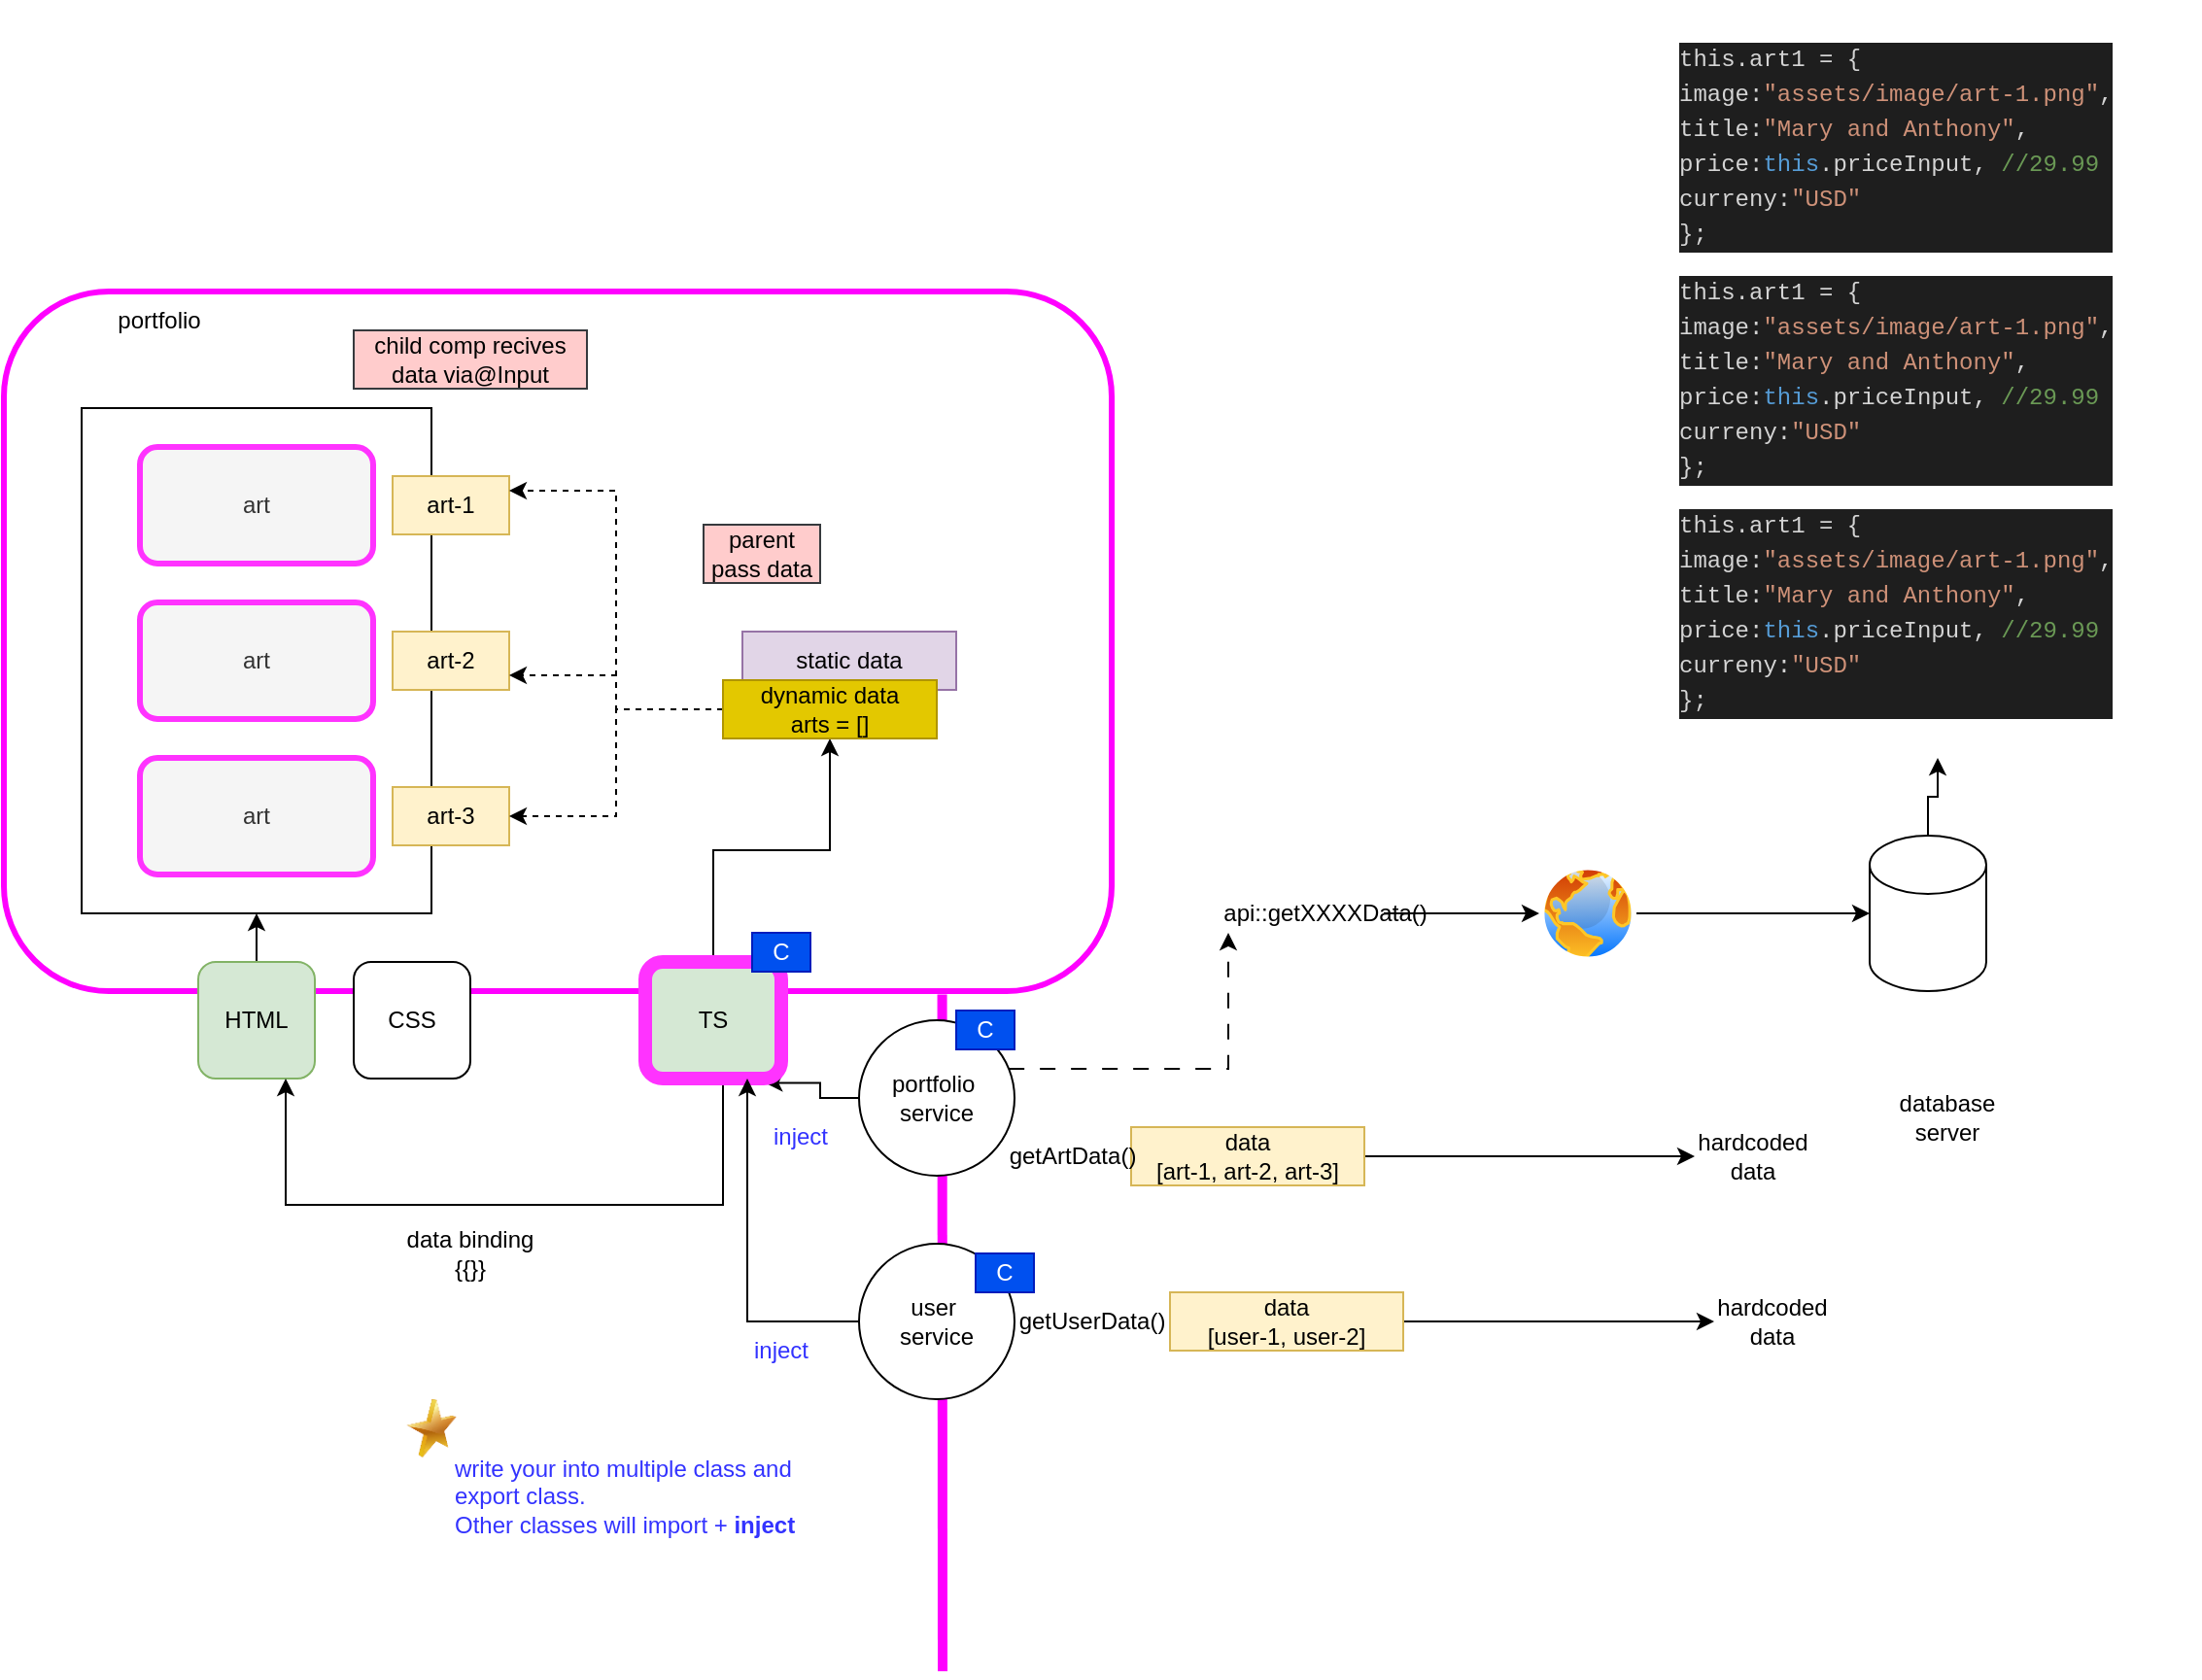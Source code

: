 <mxfile version="21.1.2" type="github" pages="2">
  <diagram name="Main" id="2RfUBt3pwpagDlwvuFOj">
    <mxGraphModel dx="1434" dy="1822" grid="1" gridSize="10" guides="1" tooltips="1" connect="1" arrows="1" fold="1" page="1" pageScale="1" pageWidth="850" pageHeight="1100" math="0" shadow="0">
      <root>
        <mxCell id="0" />
        <mxCell id="1" parent="0" />
        <mxCell id="5L868VNpYR84aTYLt7mF-43" value="" style="endArrow=none;html=1;rounded=0;entryX=0.847;entryY=1.005;entryDx=0;entryDy=0;entryPerimeter=0;strokeColor=#FF00FF;strokeWidth=5;" parent="1" target="5L868VNpYR84aTYLt7mF-3" edge="1">
          <mxGeometry width="50" height="50" relative="1" as="geometry">
            <mxPoint x="653" y="800" as="sourcePoint" />
            <mxPoint x="740" y="430" as="targetPoint" />
          </mxGeometry>
        </mxCell>
        <mxCell id="5L868VNpYR84aTYLt7mF-3" value="" style="rounded=1;whiteSpace=wrap;html=1;strokeColor=#FF00FF;strokeWidth=3;" parent="1" vertex="1">
          <mxGeometry x="170" y="90" width="570" height="360" as="geometry" />
        </mxCell>
        <mxCell id="5L868VNpYR84aTYLt7mF-20" value="" style="rounded=0;whiteSpace=wrap;html=1;" parent="1" vertex="1">
          <mxGeometry x="210" y="150" width="180" height="260" as="geometry" />
        </mxCell>
        <mxCell id="5L868VNpYR84aTYLt7mF-4" value="portfolio" style="text;html=1;strokeColor=none;fillColor=none;align=center;verticalAlign=middle;whiteSpace=wrap;rounded=0;" parent="1" vertex="1">
          <mxGeometry x="220" y="90" width="60" height="30" as="geometry" />
        </mxCell>
        <mxCell id="5L868VNpYR84aTYLt7mF-5" value="art" style="rounded=1;whiteSpace=wrap;html=1;fillColor=#f5f5f5;fontColor=#333333;strokeColor=#FF33FF;strokeWidth=3;" parent="1" vertex="1">
          <mxGeometry x="240" y="170" width="120" height="60" as="geometry" />
        </mxCell>
        <mxCell id="5L868VNpYR84aTYLt7mF-6" value="art" style="rounded=1;whiteSpace=wrap;html=1;fillColor=#f5f5f5;fontColor=#333333;strokeColor=#FF33FF;strokeWidth=3;" parent="1" vertex="1">
          <mxGeometry x="240" y="250" width="120" height="60" as="geometry" />
        </mxCell>
        <mxCell id="5L868VNpYR84aTYLt7mF-7" value="art" style="rounded=1;whiteSpace=wrap;html=1;fillColor=#f5f5f5;fontColor=#333333;strokeColor=#FF33FF;strokeWidth=3;" parent="1" vertex="1">
          <mxGeometry x="240" y="330" width="120" height="60" as="geometry" />
        </mxCell>
        <mxCell id="5L868VNpYR84aTYLt7mF-44" style="edgeStyle=orthogonalEdgeStyle;rounded=0;orthogonalLoop=1;jettySize=auto;html=1;entryX=0.881;entryY=1.037;entryDx=0;entryDy=0;entryPerimeter=0;" parent="1" source="5L868VNpYR84aTYLt7mF-8" target="5L868VNpYR84aTYLt7mF-17" edge="1">
          <mxGeometry relative="1" as="geometry" />
        </mxCell>
        <mxCell id="FjrCQXfIi8rZA_LDnA3c-7" style="edgeStyle=orthogonalEdgeStyle;rounded=0;orthogonalLoop=1;jettySize=auto;html=1;dashed=1;dashPattern=8 8;strokeWidth=1;" edge="1" parent="1" source="5L868VNpYR84aTYLt7mF-8">
          <mxGeometry relative="1" as="geometry">
            <mxPoint x="800" y="420" as="targetPoint" />
            <Array as="points">
              <mxPoint x="800" y="490" />
            </Array>
          </mxGeometry>
        </mxCell>
        <mxCell id="5L868VNpYR84aTYLt7mF-8" value="portfolio&amp;nbsp;&lt;br&gt;service" style="ellipse;whiteSpace=wrap;html=1;aspect=fixed;" parent="1" vertex="1">
          <mxGeometry x="610" y="465" width="80" height="80" as="geometry" />
        </mxCell>
        <mxCell id="5L868VNpYR84aTYLt7mF-57" style="edgeStyle=orthogonalEdgeStyle;rounded=0;orthogonalLoop=1;jettySize=auto;html=1;entryX=0.5;entryY=1;entryDx=0;entryDy=0;" parent="1" source="5L868VNpYR84aTYLt7mF-9" target="5L868VNpYR84aTYLt7mF-56" edge="1">
          <mxGeometry relative="1" as="geometry" />
        </mxCell>
        <mxCell id="5L868VNpYR84aTYLt7mF-9" value="" style="shape=cylinder3;whiteSpace=wrap;html=1;boundedLbl=1;backgroundOutline=1;size=15;" parent="1" vertex="1">
          <mxGeometry x="1130" y="370" width="60" height="80" as="geometry" />
        </mxCell>
        <mxCell id="5L868VNpYR84aTYLt7mF-13" style="edgeStyle=orthogonalEdgeStyle;rounded=0;orthogonalLoop=1;jettySize=auto;html=1;entryX=0;entryY=0.5;entryDx=0;entryDy=0;entryPerimeter=0;" parent="1" source="5L868VNpYR84aTYLt7mF-10" target="5L868VNpYR84aTYLt7mF-9" edge="1">
          <mxGeometry relative="1" as="geometry" />
        </mxCell>
        <mxCell id="5L868VNpYR84aTYLt7mF-10" value="" style="image;aspect=fixed;perimeter=ellipsePerimeter;html=1;align=center;shadow=0;dashed=0;spacingTop=3;image=img/lib/active_directory/internet_globe.svg;" parent="1" vertex="1">
          <mxGeometry x="960" y="385" width="50" height="50" as="geometry" />
        </mxCell>
        <mxCell id="5L868VNpYR84aTYLt7mF-11" value="database server" style="text;html=1;strokeColor=none;fillColor=none;align=center;verticalAlign=middle;whiteSpace=wrap;rounded=0;" parent="1" vertex="1">
          <mxGeometry x="1140" y="500" width="60" height="30" as="geometry" />
        </mxCell>
        <mxCell id="5L868VNpYR84aTYLt7mF-21" style="edgeStyle=orthogonalEdgeStyle;rounded=0;orthogonalLoop=1;jettySize=auto;html=1;" parent="1" source="5L868VNpYR84aTYLt7mF-16" target="5L868VNpYR84aTYLt7mF-20" edge="1">
          <mxGeometry relative="1" as="geometry" />
        </mxCell>
        <mxCell id="5L868VNpYR84aTYLt7mF-16" value="HTML" style="rounded=1;whiteSpace=wrap;html=1;fillColor=#d5e8d4;strokeColor=#82b366;" parent="1" vertex="1">
          <mxGeometry x="270" y="435" width="60" height="60" as="geometry" />
        </mxCell>
        <mxCell id="5L868VNpYR84aTYLt7mF-30" style="edgeStyle=orthogonalEdgeStyle;rounded=0;orthogonalLoop=1;jettySize=auto;html=1;entryX=0.75;entryY=1;entryDx=0;entryDy=0;" parent="1" source="5L868VNpYR84aTYLt7mF-17" target="5L868VNpYR84aTYLt7mF-16" edge="1">
          <mxGeometry relative="1" as="geometry">
            <Array as="points">
              <mxPoint x="540" y="560" />
              <mxPoint x="315" y="560" />
            </Array>
          </mxGeometry>
        </mxCell>
        <mxCell id="5L868VNpYR84aTYLt7mF-35" style="edgeStyle=orthogonalEdgeStyle;rounded=0;orthogonalLoop=1;jettySize=auto;html=1;" parent="1" source="5L868VNpYR84aTYLt7mF-17" target="5L868VNpYR84aTYLt7mF-34" edge="1">
          <mxGeometry relative="1" as="geometry" />
        </mxCell>
        <mxCell id="5L868VNpYR84aTYLt7mF-17" value="TS" style="rounded=1;whiteSpace=wrap;html=1;fillColor=#d5e8d4;strokeColor=#FF33FF;strokeWidth=7;" parent="1" vertex="1">
          <mxGeometry x="500" y="435" width="70" height="60" as="geometry" />
        </mxCell>
        <mxCell id="5L868VNpYR84aTYLt7mF-18" value="CSS" style="rounded=1;whiteSpace=wrap;html=1;" parent="1" vertex="1">
          <mxGeometry x="350" y="435" width="60" height="60" as="geometry" />
        </mxCell>
        <mxCell id="FjrCQXfIi8rZA_LDnA3c-2" style="edgeStyle=orthogonalEdgeStyle;rounded=0;orthogonalLoop=1;jettySize=auto;html=1;entryX=0;entryY=0.5;entryDx=0;entryDy=0;" edge="1" parent="1" source="5L868VNpYR84aTYLt7mF-23" target="FjrCQXfIi8rZA_LDnA3c-1">
          <mxGeometry relative="1" as="geometry" />
        </mxCell>
        <mxCell id="5L868VNpYR84aTYLt7mF-23" value="data &lt;br&gt;[art-1, art-2, art-3]" style="text;html=1;strokeColor=#d6b656;fillColor=#fff2cc;align=center;verticalAlign=middle;whiteSpace=wrap;rounded=0;" parent="1" vertex="1">
          <mxGeometry x="750" y="520" width="120" height="30" as="geometry" />
        </mxCell>
        <mxCell id="5L868VNpYR84aTYLt7mF-24" value="art-3" style="text;html=1;strokeColor=#d6b656;fillColor=#fff2cc;align=center;verticalAlign=middle;whiteSpace=wrap;rounded=0;" parent="1" vertex="1">
          <mxGeometry x="370" y="345" width="60" height="30" as="geometry" />
        </mxCell>
        <mxCell id="5L868VNpYR84aTYLt7mF-25" value="art-2" style="text;html=1;strokeColor=#d6b656;fillColor=#fff2cc;align=center;verticalAlign=middle;whiteSpace=wrap;rounded=0;" parent="1" vertex="1">
          <mxGeometry x="370" y="265" width="60" height="30" as="geometry" />
        </mxCell>
        <mxCell id="5L868VNpYR84aTYLt7mF-26" value="art-1" style="text;html=1;strokeColor=#d6b656;fillColor=#fff2cc;align=center;verticalAlign=middle;whiteSpace=wrap;rounded=0;" parent="1" vertex="1">
          <mxGeometry x="370" y="185" width="60" height="30" as="geometry" />
        </mxCell>
        <mxCell id="5L868VNpYR84aTYLt7mF-27" value="&lt;div style=&quot;color: rgb(212, 212, 212); background-color: rgb(30, 30, 30); font-family: Menlo, Monaco, &amp;quot;Courier New&amp;quot;, monospace; line-height: 18px;&quot;&gt;&lt;div&gt;this.art1  = {&lt;/div&gt;&lt;div&gt;    image:&lt;span style=&quot;color: #ce9178;&quot;&gt;&quot;assets/image/art-1.png&quot;&lt;/span&gt;,&lt;/div&gt;&lt;div&gt;    title:&lt;span style=&quot;color: #ce9178;&quot;&gt;&quot;Mary and Anthony&quot;&lt;/span&gt;,&lt;/div&gt;&lt;div&gt;    price:&lt;span style=&quot;color: #569cd6;&quot;&gt;this&lt;/span&gt;.priceInput, &lt;span style=&quot;color: #6a9955;&quot;&gt;//29.99&lt;/span&gt;&lt;/div&gt;&lt;div&gt;    curreny:&lt;span style=&quot;color: #ce9178;&quot;&gt;&quot;USD&quot;&lt;/span&gt;&lt;/div&gt;&lt;div&gt;   };&lt;/div&gt;&lt;/div&gt;" style="text;html=1;strokeColor=none;fillColor=none;align=left;verticalAlign=middle;whiteSpace=wrap;rounded=0;" parent="1" vertex="1">
          <mxGeometry x="1030" y="60" width="270" height="150" as="geometry" />
        </mxCell>
        <mxCell id="5L868VNpYR84aTYLt7mF-31" value="data binding&lt;br&gt;{{}}" style="text;html=1;strokeColor=none;fillColor=none;align=center;verticalAlign=middle;whiteSpace=wrap;rounded=0;" parent="1" vertex="1">
          <mxGeometry x="350" y="570" width="120" height="30" as="geometry" />
        </mxCell>
        <mxCell id="5L868VNpYR84aTYLt7mF-33" value="static data" style="text;html=1;strokeColor=#9673a6;fillColor=#e1d5e7;align=center;verticalAlign=middle;whiteSpace=wrap;rounded=0;" parent="1" vertex="1">
          <mxGeometry x="550" y="265" width="110" height="30" as="geometry" />
        </mxCell>
        <mxCell id="5L868VNpYR84aTYLt7mF-50" style="edgeStyle=orthogonalEdgeStyle;rounded=0;orthogonalLoop=1;jettySize=auto;html=1;entryX=1;entryY=0.25;entryDx=0;entryDy=0;dashed=1;" parent="1" source="5L868VNpYR84aTYLt7mF-34" target="5L868VNpYR84aTYLt7mF-26" edge="1">
          <mxGeometry relative="1" as="geometry" />
        </mxCell>
        <mxCell id="5L868VNpYR84aTYLt7mF-51" style="edgeStyle=orthogonalEdgeStyle;rounded=0;orthogonalLoop=1;jettySize=auto;html=1;entryX=1;entryY=0.75;entryDx=0;entryDy=0;dashed=1;" parent="1" source="5L868VNpYR84aTYLt7mF-34" target="5L868VNpYR84aTYLt7mF-25" edge="1">
          <mxGeometry relative="1" as="geometry" />
        </mxCell>
        <mxCell id="5L868VNpYR84aTYLt7mF-52" style="edgeStyle=orthogonalEdgeStyle;rounded=0;orthogonalLoop=1;jettySize=auto;html=1;entryX=1;entryY=0.5;entryDx=0;entryDy=0;dashed=1;" parent="1" source="5L868VNpYR84aTYLt7mF-34" target="5L868VNpYR84aTYLt7mF-24" edge="1">
          <mxGeometry relative="1" as="geometry" />
        </mxCell>
        <mxCell id="5L868VNpYR84aTYLt7mF-34" value="dynamic data&lt;br&gt;arts = []" style="text;html=1;strokeColor=#B09500;fillColor=#e3c800;align=center;verticalAlign=middle;whiteSpace=wrap;rounded=0;fontColor=#000000;" parent="1" vertex="1">
          <mxGeometry x="540" y="290" width="110" height="30" as="geometry" />
        </mxCell>
        <mxCell id="5L868VNpYR84aTYLt7mF-36" value="getUserData()" style="text;html=1;strokeColor=none;fillColor=none;align=center;verticalAlign=middle;whiteSpace=wrap;rounded=0;" parent="1" vertex="1">
          <mxGeometry x="700" y="605" width="60" height="30" as="geometry" />
        </mxCell>
        <mxCell id="5L868VNpYR84aTYLt7mF-48" style="edgeStyle=orthogonalEdgeStyle;rounded=0;orthogonalLoop=1;jettySize=auto;html=1;" parent="1" source="5L868VNpYR84aTYLt7mF-37" target="5L868VNpYR84aTYLt7mF-49" edge="1">
          <mxGeometry relative="1" as="geometry">
            <mxPoint x="920" y="645" as="targetPoint" />
          </mxGeometry>
        </mxCell>
        <mxCell id="5L868VNpYR84aTYLt7mF-37" value="data &lt;br&gt;[user-1, user-2]" style="text;html=1;strokeColor=#d6b656;fillColor=#fff2cc;align=center;verticalAlign=middle;whiteSpace=wrap;rounded=0;" parent="1" vertex="1">
          <mxGeometry x="770" y="605" width="120" height="30" as="geometry" />
        </mxCell>
        <mxCell id="5L868VNpYR84aTYLt7mF-38" value="getArtData()" style="text;html=1;strokeColor=none;fillColor=none;align=center;verticalAlign=middle;whiteSpace=wrap;rounded=0;" parent="1" vertex="1">
          <mxGeometry x="690" y="520" width="60" height="30" as="geometry" />
        </mxCell>
        <mxCell id="5L868VNpYR84aTYLt7mF-45" style="edgeStyle=orthogonalEdgeStyle;rounded=0;orthogonalLoop=1;jettySize=auto;html=1;entryX=0.75;entryY=1;entryDx=0;entryDy=0;" parent="1" source="5L868VNpYR84aTYLt7mF-40" target="5L868VNpYR84aTYLt7mF-17" edge="1">
          <mxGeometry relative="1" as="geometry" />
        </mxCell>
        <mxCell id="5L868VNpYR84aTYLt7mF-40" value="user&amp;nbsp;&lt;br&gt;service" style="ellipse;whiteSpace=wrap;html=1;aspect=fixed;" parent="1" vertex="1">
          <mxGeometry x="610" y="580" width="80" height="80" as="geometry" />
        </mxCell>
        <mxCell id="5L868VNpYR84aTYLt7mF-46" value="&lt;font color=&quot;#3333ff&quot;&gt;inject&lt;/font&gt;" style="text;html=1;strokeColor=none;fillColor=none;align=center;verticalAlign=middle;whiteSpace=wrap;rounded=0;" parent="1" vertex="1">
          <mxGeometry x="540" y="620" width="60" height="30" as="geometry" />
        </mxCell>
        <mxCell id="5L868VNpYR84aTYLt7mF-47" value="&lt;font color=&quot;#3333ff&quot;&gt;inject&lt;/font&gt;" style="text;html=1;strokeColor=none;fillColor=none;align=center;verticalAlign=middle;whiteSpace=wrap;rounded=0;" parent="1" vertex="1">
          <mxGeometry x="550" y="510" width="60" height="30" as="geometry" />
        </mxCell>
        <mxCell id="5L868VNpYR84aTYLt7mF-49" value="hardcoded data" style="text;html=1;strokeColor=none;fillColor=none;align=center;verticalAlign=middle;whiteSpace=wrap;rounded=0;" parent="1" vertex="1">
          <mxGeometry x="1050" y="605" width="60" height="30" as="geometry" />
        </mxCell>
        <mxCell id="5L868VNpYR84aTYLt7mF-53" value="parent pass data" style="text;html=1;strokeColor=#36393d;fillColor=#ffcccc;align=center;verticalAlign=middle;whiteSpace=wrap;rounded=0;" parent="1" vertex="1">
          <mxGeometry x="530" y="210" width="60" height="30" as="geometry" />
        </mxCell>
        <mxCell id="5L868VNpYR84aTYLt7mF-54" value="child comp recives data via@Input" style="text;html=1;strokeColor=#36393d;fillColor=#ffcccc;align=center;verticalAlign=middle;whiteSpace=wrap;rounded=0;" parent="1" vertex="1">
          <mxGeometry x="350" y="110" width="120" height="30" as="geometry" />
        </mxCell>
        <mxCell id="5L868VNpYR84aTYLt7mF-55" value="&lt;div style=&quot;color: rgb(212, 212, 212); background-color: rgb(30, 30, 30); font-family: Menlo, Monaco, &amp;quot;Courier New&amp;quot;, monospace; line-height: 18px;&quot;&gt;&lt;div&gt;this.art1  = {&lt;/div&gt;&lt;div&gt;    image:&lt;span style=&quot;color: #ce9178;&quot;&gt;&quot;assets/image/art-1.png&quot;&lt;/span&gt;,&lt;/div&gt;&lt;div&gt;    title:&lt;span style=&quot;color: #ce9178;&quot;&gt;&quot;Mary and Anthony&quot;&lt;/span&gt;,&lt;/div&gt;&lt;div&gt;    price:&lt;span style=&quot;color: #569cd6;&quot;&gt;this&lt;/span&gt;.priceInput, &lt;span style=&quot;color: #6a9955;&quot;&gt;//29.99&lt;/span&gt;&lt;/div&gt;&lt;div&gt;    curreny:&lt;span style=&quot;color: #ce9178;&quot;&gt;&quot;USD&quot;&lt;/span&gt;&lt;/div&gt;&lt;div&gt;   };&lt;/div&gt;&lt;/div&gt;" style="text;html=1;strokeColor=none;fillColor=none;align=left;verticalAlign=middle;whiteSpace=wrap;rounded=0;" parent="1" vertex="1">
          <mxGeometry x="1030" y="-60" width="270" height="150" as="geometry" />
        </mxCell>
        <mxCell id="5L868VNpYR84aTYLt7mF-56" value="&lt;div style=&quot;color: rgb(212, 212, 212); background-color: rgb(30, 30, 30); font-family: Menlo, Monaco, &amp;quot;Courier New&amp;quot;, monospace; line-height: 18px;&quot;&gt;&lt;div&gt;this.art1  = {&lt;/div&gt;&lt;div&gt;    image:&lt;span style=&quot;color: #ce9178;&quot;&gt;&quot;assets/image/art-1.png&quot;&lt;/span&gt;,&lt;/div&gt;&lt;div&gt;    title:&lt;span style=&quot;color: #ce9178;&quot;&gt;&quot;Mary and Anthony&quot;&lt;/span&gt;,&lt;/div&gt;&lt;div&gt;    price:&lt;span style=&quot;color: #569cd6;&quot;&gt;this&lt;/span&gt;.priceInput, &lt;span style=&quot;color: #6a9955;&quot;&gt;//29.99&lt;/span&gt;&lt;/div&gt;&lt;div&gt;    curreny:&lt;span style=&quot;color: #ce9178;&quot;&gt;&quot;USD&quot;&lt;/span&gt;&lt;/div&gt;&lt;div&gt;   };&lt;/div&gt;&lt;/div&gt;" style="text;html=1;strokeColor=none;fillColor=none;align=left;verticalAlign=middle;whiteSpace=wrap;rounded=0;" parent="1" vertex="1">
          <mxGeometry x="1030" y="180" width="270" height="150" as="geometry" />
        </mxCell>
        <mxCell id="FjrCQXfIi8rZA_LDnA3c-6" style="edgeStyle=orthogonalEdgeStyle;rounded=0;orthogonalLoop=1;jettySize=auto;html=1;entryX=0;entryY=0.5;entryDx=0;entryDy=0;" edge="1" parent="1" source="5kg2QzayshpMxkbTprec-1" target="5L868VNpYR84aTYLt7mF-10">
          <mxGeometry relative="1" as="geometry" />
        </mxCell>
        <mxCell id="5kg2QzayshpMxkbTprec-1" value="api::getXXXXData()" style="text;html=1;strokeColor=none;fillColor=none;align=center;verticalAlign=middle;whiteSpace=wrap;rounded=0;" vertex="1" parent="1">
          <mxGeometry x="820" y="395" width="60" height="30" as="geometry" />
        </mxCell>
        <mxCell id="pF9vPpSLCvGENIWPTR94-1" value="C" style="text;html=1;strokeColor=#001DBC;fillColor=#0050ef;align=center;verticalAlign=middle;whiteSpace=wrap;rounded=0;fontColor=#ffffff;" vertex="1" parent="1">
          <mxGeometry x="670" y="585" width="30" height="20" as="geometry" />
        </mxCell>
        <mxCell id="pF9vPpSLCvGENIWPTR94-2" value="C" style="text;html=1;strokeColor=#001DBC;fillColor=#0050ef;align=center;verticalAlign=middle;whiteSpace=wrap;rounded=0;fontColor=#ffffff;" vertex="1" parent="1">
          <mxGeometry x="660" y="460" width="30" height="20" as="geometry" />
        </mxCell>
        <mxCell id="pF9vPpSLCvGENIWPTR94-3" value="C" style="text;html=1;strokeColor=#001DBC;fillColor=#0050ef;align=center;verticalAlign=middle;whiteSpace=wrap;rounded=0;fontColor=#ffffff;" vertex="1" parent="1">
          <mxGeometry x="555" y="420" width="30" height="20" as="geometry" />
        </mxCell>
        <mxCell id="pF9vPpSLCvGENIWPTR94-4" value="&lt;font color=&quot;#3333ff&quot;&gt;write your into multiple class and export class. &lt;br&gt;Other classes will import + &lt;b&gt;inject&lt;/b&gt;&lt;/font&gt;" style="text;html=1;strokeColor=none;fillColor=none;align=left;verticalAlign=middle;whiteSpace=wrap;rounded=0;" vertex="1" parent="1">
          <mxGeometry x="400" y="680" width="180" height="60" as="geometry" />
        </mxCell>
        <mxCell id="pF9vPpSLCvGENIWPTR94-5" value="" style="image;html=1;image=img/lib/clip_art/general/Star_128x128.png" vertex="1" parent="1">
          <mxGeometry x="370" y="660" width="40" height="30" as="geometry" />
        </mxCell>
        <mxCell id="FjrCQXfIi8rZA_LDnA3c-1" value="hardcoded data" style="text;html=1;strokeColor=none;fillColor=none;align=center;verticalAlign=middle;whiteSpace=wrap;rounded=0;" vertex="1" parent="1">
          <mxGeometry x="1040" y="520" width="60" height="30" as="geometry" />
        </mxCell>
      </root>
    </mxGraphModel>
  </diagram>
  <diagram name="assignment" id="9E6TrUbbGtjbWScCc4fS">
    <mxGraphModel dx="1434" dy="1822" grid="1" gridSize="10" guides="1" tooltips="1" connect="1" arrows="1" fold="1" page="1" pageScale="1" pageWidth="850" pageHeight="1100" math="0" shadow="0">
      <root>
        <mxCell id="8I9y8IWN4CTDrOjWNPRI-0" />
        <mxCell id="8I9y8IWN4CTDrOjWNPRI-1" parent="8I9y8IWN4CTDrOjWNPRI-0" />
        <mxCell id="8I9y8IWN4CTDrOjWNPRI-3" value="" style="rounded=1;whiteSpace=wrap;html=1;strokeColor=#FF00FF;strokeWidth=3;" vertex="1" parent="8I9y8IWN4CTDrOjWNPRI-1">
          <mxGeometry x="170" y="90" width="570" height="360" as="geometry" />
        </mxCell>
        <mxCell id="8I9y8IWN4CTDrOjWNPRI-4" value="" style="rounded=0;whiteSpace=wrap;html=1;" vertex="1" parent="8I9y8IWN4CTDrOjWNPRI-1">
          <mxGeometry x="210" y="150" width="180" height="260" as="geometry" />
        </mxCell>
        <mxCell id="8I9y8IWN4CTDrOjWNPRI-5" value="portfolio" style="text;html=1;strokeColor=none;fillColor=none;align=center;verticalAlign=middle;whiteSpace=wrap;rounded=0;" vertex="1" parent="8I9y8IWN4CTDrOjWNPRI-1">
          <mxGeometry x="220" y="90" width="60" height="30" as="geometry" />
        </mxCell>
        <mxCell id="8I9y8IWN4CTDrOjWNPRI-6" value="art" style="rounded=1;whiteSpace=wrap;html=1;fillColor=#f5f5f5;fontColor=#333333;strokeColor=#FF33FF;strokeWidth=3;" vertex="1" parent="8I9y8IWN4CTDrOjWNPRI-1">
          <mxGeometry x="240" y="170" width="120" height="60" as="geometry" />
        </mxCell>
        <mxCell id="8I9y8IWN4CTDrOjWNPRI-7" value="artist" style="rounded=1;whiteSpace=wrap;html=1;fillColor=#f5f5f5;fontColor=#333333;strokeColor=#FF33FF;strokeWidth=3;" vertex="1" parent="8I9y8IWN4CTDrOjWNPRI-1">
          <mxGeometry x="240" y="250" width="120" height="60" as="geometry" />
        </mxCell>
        <mxCell id="8I9y8IWN4CTDrOjWNPRI-9" style="edgeStyle=orthogonalEdgeStyle;rounded=0;orthogonalLoop=1;jettySize=auto;html=1;exitX=1;exitY=0.5;exitDx=0;exitDy=0;" edge="1" parent="8I9y8IWN4CTDrOjWNPRI-1" source="8I9y8IWN4CTDrOjWNPRI-11" target="8I9y8IWN4CTDrOjWNPRI-15">
          <mxGeometry relative="1" as="geometry">
            <Array as="points">
              <mxPoint x="720" y="470" />
              <mxPoint x="825" y="470" />
              <mxPoint x="825" y="460" />
            </Array>
          </mxGeometry>
        </mxCell>
        <mxCell id="8I9y8IWN4CTDrOjWNPRI-10" style="edgeStyle=orthogonalEdgeStyle;rounded=0;orthogonalLoop=1;jettySize=auto;html=1;entryX=0.881;entryY=1.037;entryDx=0;entryDy=0;entryPerimeter=0;exitX=0.5;exitY=1;exitDx=0;exitDy=0;" edge="1" parent="8I9y8IWN4CTDrOjWNPRI-1" source="8I9y8IWN4CTDrOjWNPRI-11" target="8I9y8IWN4CTDrOjWNPRI-21">
          <mxGeometry relative="1" as="geometry">
            <Array as="points">
              <mxPoint x="680" y="510" />
              <mxPoint x="562" y="510" />
            </Array>
          </mxGeometry>
        </mxCell>
        <mxCell id="8I9y8IWN4CTDrOjWNPRI-11" value="portfolio&amp;nbsp;&lt;br&gt;service" style="ellipse;whiteSpace=wrap;html=1;aspect=fixed;" vertex="1" parent="8I9y8IWN4CTDrOjWNPRI-1">
          <mxGeometry x="640" y="425" width="80" height="80" as="geometry" />
        </mxCell>
        <mxCell id="8I9y8IWN4CTDrOjWNPRI-12" style="edgeStyle=orthogonalEdgeStyle;rounded=0;orthogonalLoop=1;jettySize=auto;html=1;entryX=0.5;entryY=1;entryDx=0;entryDy=0;" edge="1" parent="8I9y8IWN4CTDrOjWNPRI-1" source="8I9y8IWN4CTDrOjWNPRI-13" target="8I9y8IWN4CTDrOjWNPRI-47">
          <mxGeometry relative="1" as="geometry" />
        </mxCell>
        <mxCell id="8I9y8IWN4CTDrOjWNPRI-13" value="" style="shape=cylinder3;whiteSpace=wrap;html=1;boundedLbl=1;backgroundOutline=1;size=15;" vertex="1" parent="8I9y8IWN4CTDrOjWNPRI-1">
          <mxGeometry x="1140" y="420" width="60" height="80" as="geometry" />
        </mxCell>
        <mxCell id="8I9y8IWN4CTDrOjWNPRI-14" style="edgeStyle=orthogonalEdgeStyle;rounded=0;orthogonalLoop=1;jettySize=auto;html=1;entryX=0;entryY=0.5;entryDx=0;entryDy=0;entryPerimeter=0;" edge="1" parent="8I9y8IWN4CTDrOjWNPRI-1" source="8I9y8IWN4CTDrOjWNPRI-15" target="8I9y8IWN4CTDrOjWNPRI-13">
          <mxGeometry relative="1" as="geometry" />
        </mxCell>
        <mxCell id="8I9y8IWN4CTDrOjWNPRI-15" value="" style="image;aspect=fixed;perimeter=ellipsePerimeter;html=1;align=center;shadow=0;dashed=0;spacingTop=3;image=img/lib/active_directory/internet_globe.svg;" vertex="1" parent="8I9y8IWN4CTDrOjWNPRI-1">
          <mxGeometry x="960" y="435" width="50" height="50" as="geometry" />
        </mxCell>
        <mxCell id="8I9y8IWN4CTDrOjWNPRI-16" value="database server" style="text;html=1;strokeColor=none;fillColor=none;align=center;verticalAlign=middle;whiteSpace=wrap;rounded=0;" vertex="1" parent="8I9y8IWN4CTDrOjWNPRI-1">
          <mxGeometry x="1140" y="500" width="60" height="30" as="geometry" />
        </mxCell>
        <mxCell id="8I9y8IWN4CTDrOjWNPRI-17" style="edgeStyle=orthogonalEdgeStyle;rounded=0;orthogonalLoop=1;jettySize=auto;html=1;" edge="1" parent="8I9y8IWN4CTDrOjWNPRI-1" source="8I9y8IWN4CTDrOjWNPRI-18" target="8I9y8IWN4CTDrOjWNPRI-4">
          <mxGeometry relative="1" as="geometry" />
        </mxCell>
        <mxCell id="8I9y8IWN4CTDrOjWNPRI-18" value="HTML" style="rounded=1;whiteSpace=wrap;html=1;fillColor=#d5e8d4;strokeColor=#82b366;" vertex="1" parent="8I9y8IWN4CTDrOjWNPRI-1">
          <mxGeometry x="270" y="435" width="60" height="60" as="geometry" />
        </mxCell>
        <mxCell id="8I9y8IWN4CTDrOjWNPRI-19" style="edgeStyle=orthogonalEdgeStyle;rounded=0;orthogonalLoop=1;jettySize=auto;html=1;entryX=0.75;entryY=1;entryDx=0;entryDy=0;" edge="1" parent="8I9y8IWN4CTDrOjWNPRI-1" source="8I9y8IWN4CTDrOjWNPRI-21" target="8I9y8IWN4CTDrOjWNPRI-18">
          <mxGeometry relative="1" as="geometry">
            <Array as="points">
              <mxPoint x="540" y="560" />
              <mxPoint x="315" y="560" />
            </Array>
          </mxGeometry>
        </mxCell>
        <mxCell id="8I9y8IWN4CTDrOjWNPRI-20" style="edgeStyle=orthogonalEdgeStyle;rounded=0;orthogonalLoop=1;jettySize=auto;html=1;" edge="1" parent="8I9y8IWN4CTDrOjWNPRI-1" source="8I9y8IWN4CTDrOjWNPRI-21" target="8I9y8IWN4CTDrOjWNPRI-34">
          <mxGeometry relative="1" as="geometry" />
        </mxCell>
        <mxCell id="8I9y8IWN4CTDrOjWNPRI-21" value="TS" style="rounded=1;whiteSpace=wrap;html=1;fillColor=#d5e8d4;strokeColor=#FF33FF;strokeWidth=7;" vertex="1" parent="8I9y8IWN4CTDrOjWNPRI-1">
          <mxGeometry x="500" y="435" width="70" height="60" as="geometry" />
        </mxCell>
        <mxCell id="8I9y8IWN4CTDrOjWNPRI-22" value="CSS" style="rounded=1;whiteSpace=wrap;html=1;" vertex="1" parent="8I9y8IWN4CTDrOjWNPRI-1">
          <mxGeometry x="350" y="435" width="60" height="60" as="geometry" />
        </mxCell>
        <mxCell id="8I9y8IWN4CTDrOjWNPRI-23" value="API" style="text;html=1;strokeColor=none;fillColor=none;align=center;verticalAlign=middle;whiteSpace=wrap;rounded=0;" vertex="1" parent="8I9y8IWN4CTDrOjWNPRI-1">
          <mxGeometry x="950" y="400" width="60" height="30" as="geometry" />
        </mxCell>
        <mxCell id="8I9y8IWN4CTDrOjWNPRI-24" value="data &lt;br&gt;[art-1, art-2, art-3]" style="text;html=1;strokeColor=#d6b656;fillColor=#fff2cc;align=center;verticalAlign=middle;whiteSpace=wrap;rounded=0;" vertex="1" parent="8I9y8IWN4CTDrOjWNPRI-1">
          <mxGeometry x="680" y="550" width="120" height="30" as="geometry" />
        </mxCell>
        <mxCell id="8I9y8IWN4CTDrOjWNPRI-26" value="artist[0]" style="text;html=1;strokeColor=#d6b656;fillColor=#fff2cc;align=center;verticalAlign=middle;whiteSpace=wrap;rounded=0;" vertex="1" parent="8I9y8IWN4CTDrOjWNPRI-1">
          <mxGeometry x="370" y="265" width="60" height="30" as="geometry" />
        </mxCell>
        <mxCell id="8I9y8IWN4CTDrOjWNPRI-27" value="art[0]" style="text;html=1;strokeColor=#d6b656;fillColor=#fff2cc;align=center;verticalAlign=middle;whiteSpace=wrap;rounded=0;" vertex="1" parent="8I9y8IWN4CTDrOjWNPRI-1">
          <mxGeometry x="370" y="185" width="60" height="30" as="geometry" />
        </mxCell>
        <mxCell id="8I9y8IWN4CTDrOjWNPRI-28" value="&lt;div style=&quot;color: rgb(212, 212, 212); background-color: rgb(30, 30, 30); font-family: Menlo, Monaco, &amp;quot;Courier New&amp;quot;, monospace; line-height: 18px;&quot;&gt;&lt;div&gt;this.art1  = {&lt;/div&gt;&lt;div&gt;    image:&lt;span style=&quot;color: #ce9178;&quot;&gt;&quot;assets/image/art-1.png&quot;&lt;/span&gt;,&lt;/div&gt;&lt;div&gt;    title:&lt;span style=&quot;color: #ce9178;&quot;&gt;&quot;Mary and Anthony&quot;&lt;/span&gt;,&lt;/div&gt;&lt;div&gt;    price:&lt;span style=&quot;color: #569cd6;&quot;&gt;this&lt;/span&gt;.priceInput, &lt;span style=&quot;color: #6a9955;&quot;&gt;//29.99&lt;/span&gt;&lt;/div&gt;&lt;div&gt;    curreny:&lt;span style=&quot;color: #ce9178;&quot;&gt;&quot;USD&quot;&lt;/span&gt;&lt;/div&gt;&lt;div&gt;   };&lt;/div&gt;&lt;/div&gt;" style="text;html=1;strokeColor=none;fillColor=none;align=left;verticalAlign=middle;whiteSpace=wrap;rounded=0;" vertex="1" parent="8I9y8IWN4CTDrOjWNPRI-1">
          <mxGeometry x="1110" y="110" width="270" height="150" as="geometry" />
        </mxCell>
        <mxCell id="8I9y8IWN4CTDrOjWNPRI-29" value="data binding&lt;br&gt;{{}}" style="text;html=1;strokeColor=none;fillColor=none;align=center;verticalAlign=middle;whiteSpace=wrap;rounded=0;" vertex="1" parent="8I9y8IWN4CTDrOjWNPRI-1">
          <mxGeometry x="350" y="570" width="120" height="30" as="geometry" />
        </mxCell>
        <mxCell id="8I9y8IWN4CTDrOjWNPRI-30" value="static data" style="text;html=1;strokeColor=#9673a6;fillColor=#e1d5e7;align=center;verticalAlign=middle;whiteSpace=wrap;rounded=0;" vertex="1" parent="8I9y8IWN4CTDrOjWNPRI-1">
          <mxGeometry x="555" y="265" width="110" height="30" as="geometry" />
        </mxCell>
        <mxCell id="8I9y8IWN4CTDrOjWNPRI-31" style="edgeStyle=orthogonalEdgeStyle;rounded=0;orthogonalLoop=1;jettySize=auto;html=1;entryX=1;entryY=0.25;entryDx=0;entryDy=0;dashed=1;" edge="1" parent="8I9y8IWN4CTDrOjWNPRI-1" source="8I9y8IWN4CTDrOjWNPRI-34" target="8I9y8IWN4CTDrOjWNPRI-27">
          <mxGeometry relative="1" as="geometry" />
        </mxCell>
        <mxCell id="8I9y8IWN4CTDrOjWNPRI-32" style="edgeStyle=orthogonalEdgeStyle;rounded=0;orthogonalLoop=1;jettySize=auto;html=1;entryX=1;entryY=0.75;entryDx=0;entryDy=0;dashed=1;" edge="1" parent="8I9y8IWN4CTDrOjWNPRI-1" source="8I9y8IWN4CTDrOjWNPRI-34" target="8I9y8IWN4CTDrOjWNPRI-26">
          <mxGeometry relative="1" as="geometry" />
        </mxCell>
        <mxCell id="8I9y8IWN4CTDrOjWNPRI-34" value="dynamic data&lt;br&gt;arts = []&lt;br&gt;artists = []" style="text;html=1;strokeColor=#B09500;fillColor=#e3c800;align=center;verticalAlign=middle;whiteSpace=wrap;rounded=0;fontColor=#000000;" vertex="1" parent="8I9y8IWN4CTDrOjWNPRI-1">
          <mxGeometry x="540" y="290" width="120" height="50" as="geometry" />
        </mxCell>
        <mxCell id="8I9y8IWN4CTDrOjWNPRI-36" style="edgeStyle=orthogonalEdgeStyle;rounded=0;orthogonalLoop=1;jettySize=auto;html=1;exitX=1;exitY=0.5;exitDx=0;exitDy=0;" edge="1" parent="8I9y8IWN4CTDrOjWNPRI-1" source="8I9y8IWN4CTDrOjWNPRI-24" target="8I9y8IWN4CTDrOjWNPRI-43">
          <mxGeometry relative="1" as="geometry">
            <mxPoint x="920" y="645" as="targetPoint" />
            <mxPoint x="810" y="645" as="sourcePoint" />
          </mxGeometry>
        </mxCell>
        <mxCell id="8I9y8IWN4CTDrOjWNPRI-38" value="getArtData()" style="text;html=1;strokeColor=none;fillColor=none;align=center;verticalAlign=middle;whiteSpace=wrap;rounded=0;" vertex="1" parent="8I9y8IWN4CTDrOjWNPRI-1">
          <mxGeometry x="690" y="520" width="60" height="30" as="geometry" />
        </mxCell>
        <mxCell id="8I9y8IWN4CTDrOjWNPRI-42" value="&lt;font color=&quot;#3333ff&quot;&gt;inject&lt;/font&gt;" style="text;html=1;strokeColor=none;fillColor=none;align=center;verticalAlign=middle;whiteSpace=wrap;rounded=0;" vertex="1" parent="8I9y8IWN4CTDrOjWNPRI-1">
          <mxGeometry x="580" y="505" width="60" height="30" as="geometry" />
        </mxCell>
        <mxCell id="8I9y8IWN4CTDrOjWNPRI-43" value="hardcoded data" style="text;html=1;strokeColor=none;fillColor=none;align=center;verticalAlign=middle;whiteSpace=wrap;rounded=0;" vertex="1" parent="8I9y8IWN4CTDrOjWNPRI-1">
          <mxGeometry x="870" y="550" width="60" height="30" as="geometry" />
        </mxCell>
        <mxCell id="8I9y8IWN4CTDrOjWNPRI-44" value="parent pass data" style="text;html=1;strokeColor=#36393d;fillColor=#ffcccc;align=center;verticalAlign=middle;whiteSpace=wrap;rounded=0;" vertex="1" parent="8I9y8IWN4CTDrOjWNPRI-1">
          <mxGeometry x="530" y="210" width="60" height="30" as="geometry" />
        </mxCell>
        <mxCell id="8I9y8IWN4CTDrOjWNPRI-45" value="child comp recives data via@Input" style="text;html=1;strokeColor=#36393d;fillColor=#ffcccc;align=center;verticalAlign=middle;whiteSpace=wrap;rounded=0;" vertex="1" parent="8I9y8IWN4CTDrOjWNPRI-1">
          <mxGeometry x="350" y="110" width="120" height="30" as="geometry" />
        </mxCell>
        <mxCell id="8I9y8IWN4CTDrOjWNPRI-46" value="&lt;div style=&quot;color: rgb(212, 212, 212); background-color: rgb(30, 30, 30); font-family: Menlo, Monaco, &amp;quot;Courier New&amp;quot;, monospace; line-height: 18px;&quot;&gt;&lt;div&gt;this.art1  = {&lt;/div&gt;&lt;div&gt;    image:&lt;span style=&quot;color: #ce9178;&quot;&gt;&quot;assets/image/art-1.png&quot;&lt;/span&gt;,&lt;/div&gt;&lt;div&gt;    title:&lt;span style=&quot;color: #ce9178;&quot;&gt;&quot;Mary and Anthony&quot;&lt;/span&gt;,&lt;/div&gt;&lt;div&gt;    price:&lt;span style=&quot;color: #569cd6;&quot;&gt;this&lt;/span&gt;.priceInput, &lt;span style=&quot;color: #6a9955;&quot;&gt;//29.99&lt;/span&gt;&lt;/div&gt;&lt;div&gt;    curreny:&lt;span style=&quot;color: #ce9178;&quot;&gt;&quot;USD&quot;&lt;/span&gt;&lt;/div&gt;&lt;div&gt;   };&lt;/div&gt;&lt;/div&gt;" style="text;html=1;strokeColor=none;fillColor=none;align=left;verticalAlign=middle;whiteSpace=wrap;rounded=0;" vertex="1" parent="8I9y8IWN4CTDrOjWNPRI-1">
          <mxGeometry x="1110" y="-10" width="270" height="150" as="geometry" />
        </mxCell>
        <mxCell id="8I9y8IWN4CTDrOjWNPRI-47" value="&lt;div style=&quot;color: rgb(212, 212, 212); background-color: rgb(30, 30, 30); font-family: Menlo, Monaco, &amp;quot;Courier New&amp;quot;, monospace; line-height: 18px;&quot;&gt;&lt;div&gt;this.art1  = {&lt;/div&gt;&lt;div&gt;    image:&lt;span style=&quot;color: #ce9178;&quot;&gt;&quot;assets/image/art-1.png&quot;&lt;/span&gt;,&lt;/div&gt;&lt;div&gt;    title:&lt;span style=&quot;color: #ce9178;&quot;&gt;&quot;Mary and Anthony&quot;&lt;/span&gt;,&lt;/div&gt;&lt;div&gt;    price:&lt;span style=&quot;color: #569cd6;&quot;&gt;this&lt;/span&gt;.priceInput, &lt;span style=&quot;color: #6a9955;&quot;&gt;//29.99&lt;/span&gt;&lt;/div&gt;&lt;div&gt;    curreny:&lt;span style=&quot;color: #ce9178;&quot;&gt;&quot;USD&quot;&lt;/span&gt;&lt;/div&gt;&lt;div&gt;   };&lt;/div&gt;&lt;/div&gt;" style="text;html=1;strokeColor=none;fillColor=none;align=left;verticalAlign=middle;whiteSpace=wrap;rounded=0;" vertex="1" parent="8I9y8IWN4CTDrOjWNPRI-1">
          <mxGeometry x="1110" y="230" width="270" height="150" as="geometry" />
        </mxCell>
        <mxCell id="seon2OIwffYA2_twriFC-0" value="getArtistData()" style="text;html=1;strokeColor=none;fillColor=none;align=center;verticalAlign=middle;whiteSpace=wrap;rounded=0;" vertex="1" parent="8I9y8IWN4CTDrOjWNPRI-1">
          <mxGeometry x="690" y="620" width="60" height="30" as="geometry" />
        </mxCell>
        <mxCell id="seon2OIwffYA2_twriFC-3" style="edgeStyle=orthogonalEdgeStyle;rounded=0;orthogonalLoop=1;jettySize=auto;html=1;entryX=0;entryY=0.5;entryDx=0;entryDy=0;" edge="1" parent="8I9y8IWN4CTDrOjWNPRI-1" source="seon2OIwffYA2_twriFC-1" target="seon2OIwffYA2_twriFC-2">
          <mxGeometry relative="1" as="geometry">
            <mxPoint x="730" y="730" as="targetPoint" />
          </mxGeometry>
        </mxCell>
        <mxCell id="seon2OIwffYA2_twriFC-1" value="data &lt;br&gt;[artist-1, artist-2 ]" style="text;html=1;strokeColor=#d6b656;fillColor=#fff2cc;align=center;verticalAlign=middle;whiteSpace=wrap;rounded=0;" vertex="1" parent="8I9y8IWN4CTDrOjWNPRI-1">
          <mxGeometry x="670" y="650" width="120" height="30" as="geometry" />
        </mxCell>
        <mxCell id="seon2OIwffYA2_twriFC-2" value="hardcoded data" style="text;html=1;strokeColor=none;fillColor=none;align=center;verticalAlign=middle;whiteSpace=wrap;rounded=0;" vertex="1" parent="8I9y8IWN4CTDrOjWNPRI-1">
          <mxGeometry x="880" y="650" width="60" height="30" as="geometry" />
        </mxCell>
        <mxCell id="seon2OIwffYA2_twriFC-4" value="getXXXXData()" style="text;html=1;strokeColor=none;fillColor=none;align=center;verticalAlign=middle;whiteSpace=wrap;rounded=0;" vertex="1" parent="8I9y8IWN4CTDrOjWNPRI-1">
          <mxGeometry x="840" y="430" width="60" height="30" as="geometry" />
        </mxCell>
        <mxCell id="aovQ3kaz9BWNClRwVnzd-0" value="properties" style="text;html=1;strokeColor=none;fillColor=none;align=center;verticalAlign=middle;whiteSpace=wrap;rounded=0;" vertex="1" parent="8I9y8IWN4CTDrOjWNPRI-1">
          <mxGeometry x="540" y="395" width="60" height="30" as="geometry" />
        </mxCell>
        <mxCell id="aovQ3kaz9BWNClRwVnzd-1" value="C" style="text;html=1;strokeColor=#001DBC;fillColor=#0050ef;align=center;verticalAlign=middle;whiteSpace=wrap;rounded=0;fontColor=#ffffff;" vertex="1" parent="8I9y8IWN4CTDrOjWNPRI-1">
          <mxGeometry x="490" y="425" width="30" height="20" as="geometry" />
        </mxCell>
        <mxCell id="aovQ3kaz9BWNClRwVnzd-2" value="C" style="text;html=1;strokeColor=#001DBC;fillColor=#0050ef;align=center;verticalAlign=middle;whiteSpace=wrap;rounded=0;fontColor=#ffffff;" vertex="1" parent="8I9y8IWN4CTDrOjWNPRI-1">
          <mxGeometry x="635" y="420" width="30" height="20" as="geometry" />
        </mxCell>
      </root>
    </mxGraphModel>
  </diagram>
</mxfile>
